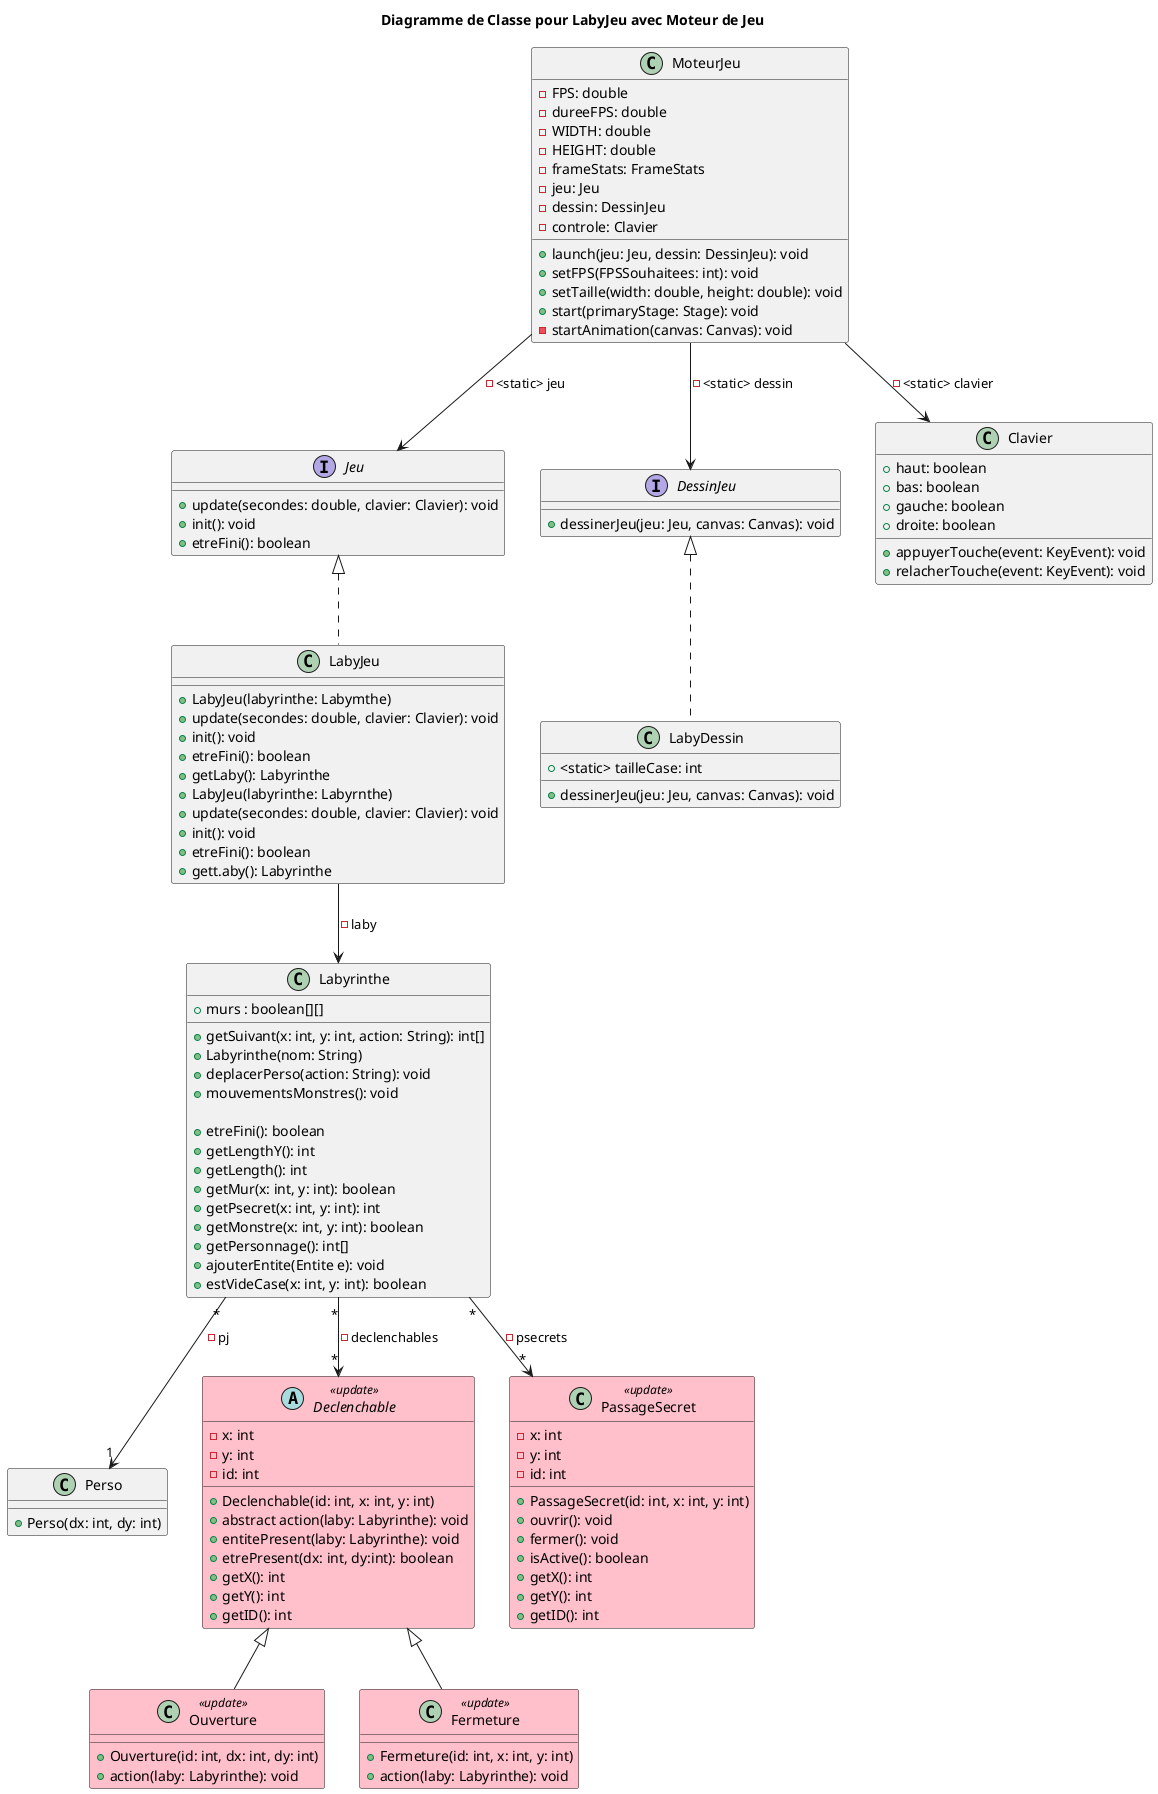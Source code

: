 @startuml
title Diagramme de Classe pour LabyJeu avec Moteur de Jeu
skinparam class {
    BackgroundColor<<update>> Pink
}
interface Jeu {
    +update(secondes: double, clavier: Clavier): void
    +init(): void
    +etreFini(): boolean
}

class LabyJeu {

    ' +LabyJeu(labyrinthe: Labyrinthe)
    ' +update(secondes: double, clavier: Clavier): void
    ' +init(): void
    ' +etreFini(): boolean
    ' +getLaby(): Labyrinthe
    +LabyJeu(labyrinthe: Labymthe)
    +update(secondes: double, clavier: Clavier): void
    +init(): void
    +etreFini(): boolean
    +getLaby(): Labyrinthe
    +LabyJeu(labyrinthe: Labyrnthe)
    +update(secondes: double, clavier: Clavier): void
    +init(): void
    +etreFini(): boolean
    +gett.aby(): Labyrinthe
}

interface DessinJeu {
    +dessinerJeu(jeu: Jeu, canvas: Canvas): void
}

class LabyDessin {
    +<static> tailleCase: int
    +dessinerJeu(jeu: Jeu, canvas: Canvas): void
}

class Labyrinthe {
    +murs : boolean[][]


    +getSuivant(x: int, y: int, action: String): int[]
    +Labyrinthe(nom: String)
    +deplacerPerso(action: String): void
    +mouvementsMonstres(): void

    +etreFini(): boolean
    +getLengthY(): int
    +getLength(): int
    +getMur(x: int, y: int): boolean
    +getPsecret(x: int, y: int): int
    +getMonstre(x: int, y: int): boolean
    +getPersonnage(): int[]
    +ajouterEntite(Entite e): void
    +estVideCase(x: int, y: int): boolean
}

class Clavier {
    +haut: boolean
    +bas: boolean
    +gauche: boolean
    +droite: boolean
    +appuyerTouche(event: KeyEvent): void
    +relacherTouche(event: KeyEvent): void
}

class MoteurJeu {
    -FPS: double
    -dureeFPS: double
    -WIDTH: double
    -HEIGHT: double
    -frameStats: FrameStats
    -jeu: Jeu
    -dessin: DessinJeu
    -controle: Clavier
    +launch(jeu: Jeu, dessin: DessinJeu): void
    +setFPS(FPSSouhaitees: int): void
    +setTaille(width: double, height: double): void
    +start(primaryStage: Stage): void
    -startAnimation(canvas: Canvas): void
}

class Perso {

    +Perso(dx: int, dy: int)
}

abstract class Declenchable <<update>>{
    -x: int
    -y: int
    -id: int
    +Declenchable(id: int, x: int, y: int)
    +abstract action(laby: Labyrinthe): void
    +entitePresent(laby: Labyrinthe): void
    +etrePresent(dx: int, dy:int): boolean
    +getX(): int
    +getY(): int
    +getID(): int
}

class PassageSecret <<update>>{
    -x: int
    -y: int
    -id: int
    +PassageSecret(id: int, x: int, y: int)
    +ouvrir(): void
    +fermer(): void
    +isActive(): boolean
    +getX(): int
    +getY(): int
    +getID(): int
}

class Ouverture <<update>>{
    +Ouverture(id: int, dx: int, dy: int)
    +action(laby: Labyrinthe): void
}

class Fermeture <<update>>{
    +Fermeture(id: int, x: int, y: int)
    +action(laby: Labyrinthe): void
}









Jeu <|.. LabyJeu
LabyJeu --> Labyrinthe : -laby
MoteurJeu --> Jeu : -<static> jeu
MoteurJeu --> DessinJeu : -<static> dessin
MoteurJeu --> Clavier : -<static> clavier
DessinJeu <|.. LabyDessin
Labyrinthe "*"-->"1" Perso : -pj
  Labyrinthe "*"-->"*" PassageSecret : -psecrets
Declenchable "*"<-u-"*" Labyrinthe : -declenchables
 Declenchable <|-- Ouverture
 Declenchable <|-- Fermeture

' LabyDessin -[hidden]> Dijkstra
' Dijkstra -[hidden]-> Valeur
'Perso -[hidden]> GrapheListe
' GrapheListe "*"-->"*" Arcs : - adjacence
' Arcs "*"-->"*" Arc : - arcs
' Perso -u-|> Entite
' Monstre -u-|> Entite

' Labyrinthe "*"-> "*" Entite : entites






@enduml
